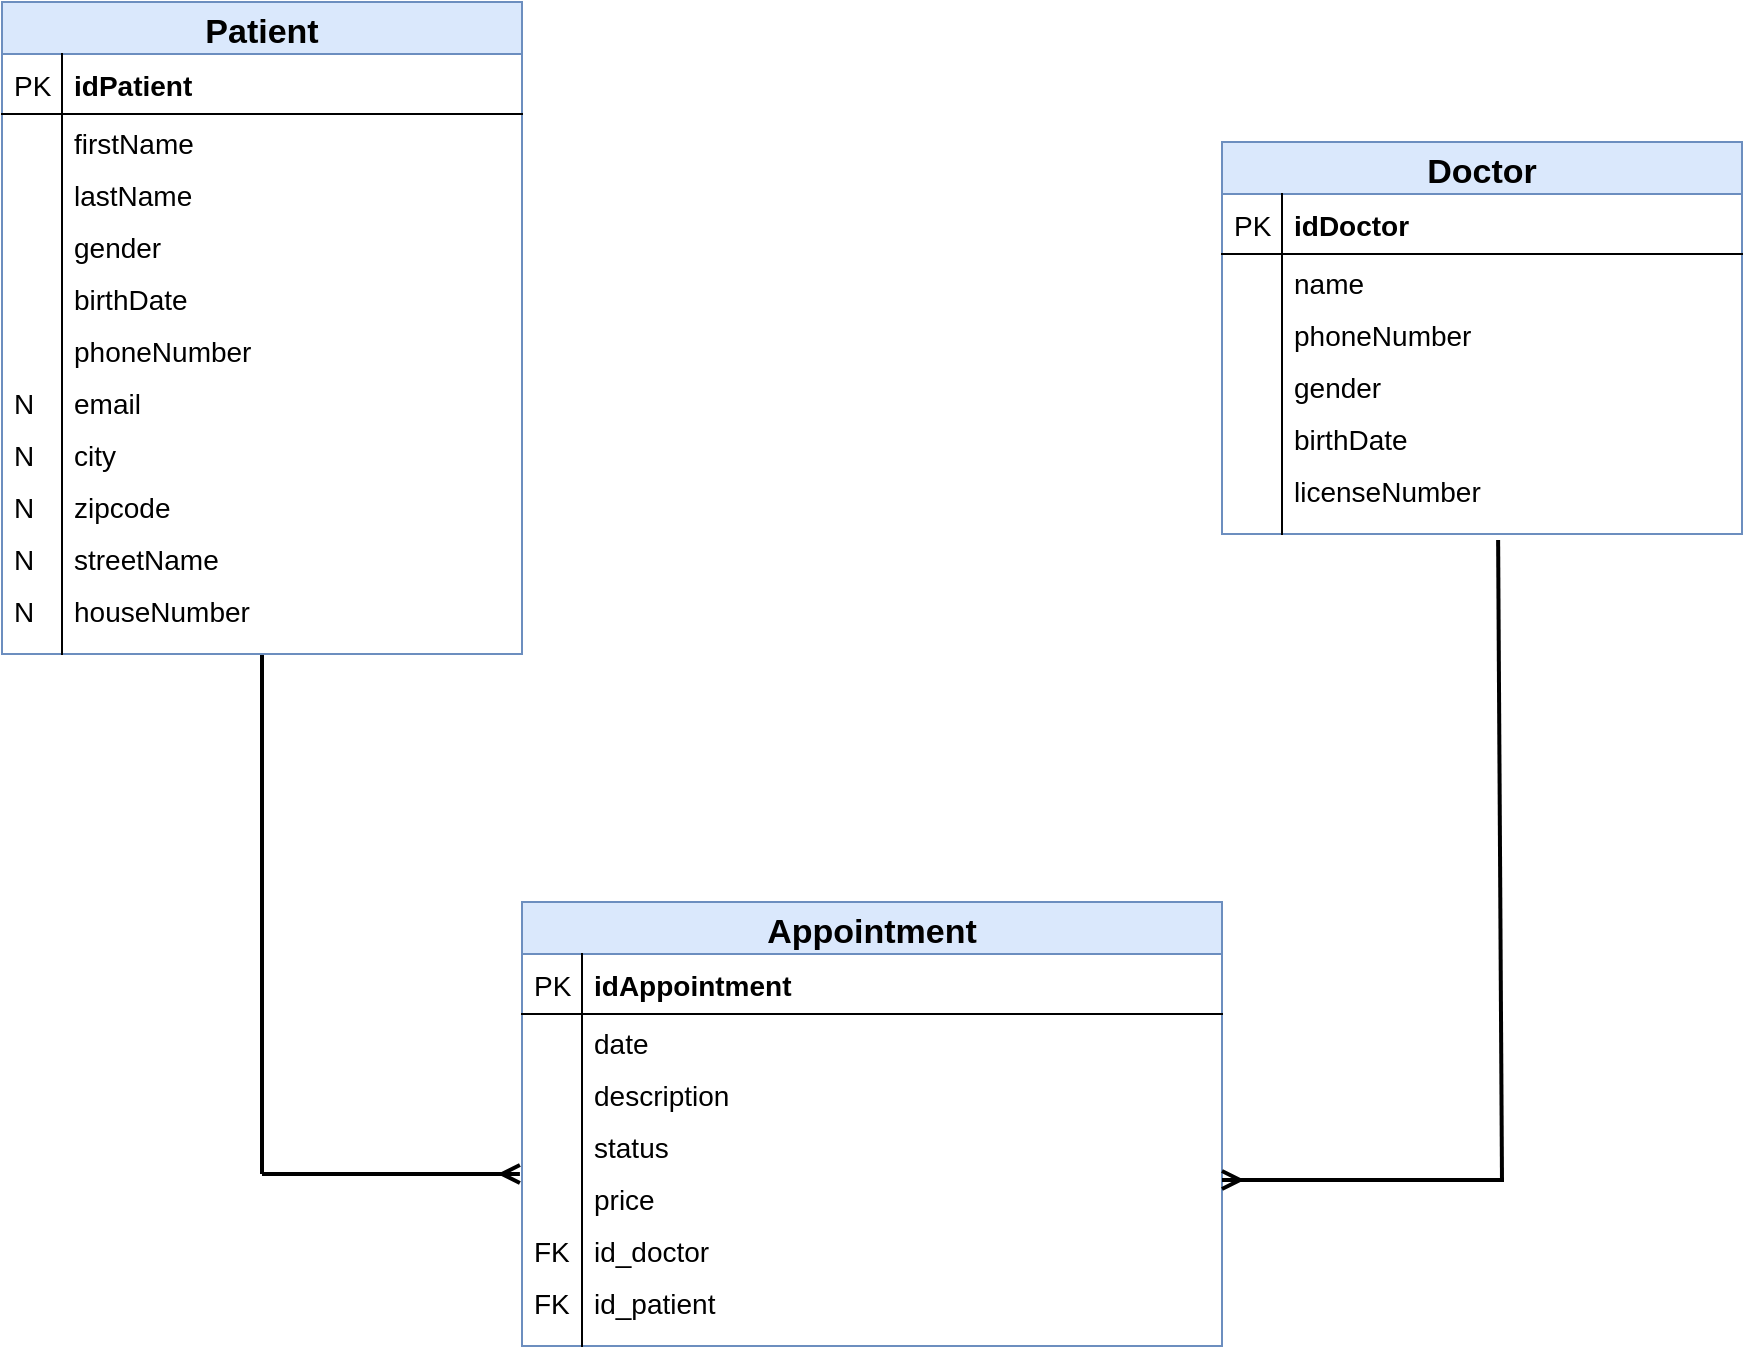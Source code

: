 <mxfile version="12.4.2" type="device" pages="1"><diagram name="Page-1" id="e56a1550-8fbb-45ad-956c-1786394a9013"><mxGraphModel dx="1459" dy="822" grid="1" gridSize="10" guides="1" tooltips="1" connect="1" arrows="1" fold="1" page="1" pageScale="1" pageWidth="1100" pageHeight="850" background="#ffffff" math="0" shadow="0"><root><mxCell id="0"/><mxCell id="1" parent="0"/><mxCell id="VXuOfU6xuhXamqNINk5C-121" style="edgeStyle=orthogonalEdgeStyle;orthogonalLoop=1;jettySize=auto;html=1;fontSize=14;strokeColor=#000000;rounded=0;endArrow=none;endFill=0;strokeWidth=2;" edge="1" parent="1" source="VXuOfU6xuhXamqNINk5C-1"><mxGeometry relative="1" as="geometry"><mxPoint x="210" y="626" as="targetPoint"/></mxGeometry></mxCell><mxCell id="VXuOfU6xuhXamqNINk5C-1" value="Patient" style="swimlane;fontStyle=1;childLayout=stackLayout;horizontal=1;startSize=26;fillColor=#dae8fc;horizontalStack=0;resizeParent=1;resizeParentMax=0;resizeLast=0;collapsible=1;marginBottom=0;swimlaneFillColor=#ffffff;align=center;fontSize=17;strokeColor=#6c8ebf;" vertex="1" parent="1"><mxGeometry x="80" y="40" width="260" height="326" as="geometry"/></mxCell><mxCell id="VXuOfU6xuhXamqNINk5C-2" value="idPatient" style="shape=partialRectangle;top=0;left=0;right=0;bottom=1;align=left;verticalAlign=middle;fillColor=none;spacingLeft=34;spacingRight=4;overflow=hidden;rotatable=0;points=[[0,0.5],[1,0.5]];portConstraint=eastwest;dropTarget=0;fontStyle=1;fontSize=14;" vertex="1" parent="VXuOfU6xuhXamqNINk5C-1"><mxGeometry y="26" width="260" height="30" as="geometry"/></mxCell><mxCell id="VXuOfU6xuhXamqNINk5C-3" value="PK" style="shape=partialRectangle;top=0;left=0;bottom=0;fillColor=none;align=left;verticalAlign=middle;spacingLeft=4;spacingRight=4;overflow=hidden;rotatable=0;points=[];portConstraint=eastwest;part=1;fontSize=14;" vertex="1" connectable="0" parent="VXuOfU6xuhXamqNINk5C-2"><mxGeometry width="30" height="30" as="geometry"/></mxCell><mxCell id="VXuOfU6xuhXamqNINk5C-4" value="firstName&#10;" style="shape=partialRectangle;top=0;left=0;right=0;bottom=0;align=left;verticalAlign=top;fillColor=none;spacingLeft=34;spacingRight=4;overflow=hidden;rotatable=0;points=[[0,0.5],[1,0.5]];portConstraint=eastwest;dropTarget=0;fontSize=14;" vertex="1" parent="VXuOfU6xuhXamqNINk5C-1"><mxGeometry y="56" width="260" height="26" as="geometry"/></mxCell><mxCell id="VXuOfU6xuhXamqNINk5C-5" value="" style="shape=partialRectangle;top=0;left=0;bottom=0;fillColor=none;align=left;verticalAlign=top;spacingLeft=4;spacingRight=4;overflow=hidden;rotatable=0;points=[];portConstraint=eastwest;part=1;fontSize=12;" vertex="1" connectable="0" parent="VXuOfU6xuhXamqNINk5C-4"><mxGeometry width="30" height="26" as="geometry"/></mxCell><mxCell id="VXuOfU6xuhXamqNINk5C-6" value="lastName&#10;" style="shape=partialRectangle;top=0;left=0;right=0;bottom=0;align=left;verticalAlign=top;fillColor=none;spacingLeft=34;spacingRight=4;overflow=hidden;rotatable=0;points=[[0,0.5],[1,0.5]];portConstraint=eastwest;dropTarget=0;fontSize=14;" vertex="1" parent="VXuOfU6xuhXamqNINk5C-1"><mxGeometry y="82" width="260" height="26" as="geometry"/></mxCell><mxCell id="VXuOfU6xuhXamqNINk5C-7" value="" style="shape=partialRectangle;top=0;left=0;bottom=0;fillColor=none;align=left;verticalAlign=top;spacingLeft=4;spacingRight=4;overflow=hidden;rotatable=0;points=[];portConstraint=eastwest;part=1;fontSize=12;" vertex="1" connectable="0" parent="VXuOfU6xuhXamqNINk5C-6"><mxGeometry width="30" height="26" as="geometry"/></mxCell><mxCell id="VXuOfU6xuhXamqNINk5C-8" value="gender&#10;" style="shape=partialRectangle;top=0;left=0;right=0;bottom=0;align=left;verticalAlign=top;fillColor=none;spacingLeft=34;spacingRight=4;overflow=hidden;rotatable=0;points=[[0,0.5],[1,0.5]];portConstraint=eastwest;dropTarget=0;fontSize=14;" vertex="1" parent="VXuOfU6xuhXamqNINk5C-1"><mxGeometry y="108" width="260" height="26" as="geometry"/></mxCell><mxCell id="VXuOfU6xuhXamqNINk5C-9" value="" style="shape=partialRectangle;top=0;left=0;bottom=0;fillColor=none;align=left;verticalAlign=top;spacingLeft=4;spacingRight=4;overflow=hidden;rotatable=0;points=[];portConstraint=eastwest;part=1;fontSize=12;" vertex="1" connectable="0" parent="VXuOfU6xuhXamqNINk5C-8"><mxGeometry width="30" height="26" as="geometry"/></mxCell><mxCell id="VXuOfU6xuhXamqNINk5C-16" value="birthDate&#10;" style="shape=partialRectangle;top=0;left=0;right=0;bottom=0;align=left;verticalAlign=top;fillColor=none;spacingLeft=34;spacingRight=4;overflow=hidden;rotatable=0;points=[[0,0.5],[1,0.5]];portConstraint=eastwest;dropTarget=0;fontSize=14;" vertex="1" parent="VXuOfU6xuhXamqNINk5C-1"><mxGeometry y="134" width="260" height="26" as="geometry"/></mxCell><mxCell id="VXuOfU6xuhXamqNINk5C-17" value="" style="shape=partialRectangle;top=0;left=0;bottom=0;fillColor=none;align=left;verticalAlign=top;spacingLeft=4;spacingRight=4;overflow=hidden;rotatable=0;points=[];portConstraint=eastwest;part=1;fontSize=12;" vertex="1" connectable="0" parent="VXuOfU6xuhXamqNINk5C-16"><mxGeometry width="30" height="26" as="geometry"/></mxCell><mxCell id="VXuOfU6xuhXamqNINk5C-33" value="phoneNumber&#10;" style="shape=partialRectangle;top=0;left=0;right=0;bottom=0;align=left;verticalAlign=top;fillColor=none;spacingLeft=34;spacingRight=4;overflow=hidden;rotatable=0;points=[[0,0.5],[1,0.5]];portConstraint=eastwest;dropTarget=0;fontSize=14;" vertex="1" parent="VXuOfU6xuhXamqNINk5C-1"><mxGeometry y="160" width="260" height="26" as="geometry"/></mxCell><mxCell id="VXuOfU6xuhXamqNINk5C-34" value="" style="shape=partialRectangle;top=0;left=0;bottom=0;fillColor=none;align=left;verticalAlign=top;spacingLeft=4;spacingRight=4;overflow=hidden;rotatable=0;points=[];portConstraint=eastwest;part=1;fontSize=12;" vertex="1" connectable="0" parent="VXuOfU6xuhXamqNINk5C-33"><mxGeometry width="30" height="26" as="geometry"/></mxCell><mxCell id="VXuOfU6xuhXamqNINk5C-45" value="email&#10;" style="shape=partialRectangle;top=0;left=0;right=0;bottom=0;align=left;verticalAlign=top;fillColor=none;spacingLeft=34;spacingRight=4;overflow=hidden;rotatable=0;points=[[0,0.5],[1,0.5]];portConstraint=eastwest;dropTarget=0;fontSize=14;" vertex="1" parent="VXuOfU6xuhXamqNINk5C-1"><mxGeometry y="186" width="260" height="26" as="geometry"/></mxCell><mxCell id="VXuOfU6xuhXamqNINk5C-46" value="N" style="shape=partialRectangle;top=0;left=0;bottom=0;fillColor=none;align=left;verticalAlign=top;spacingLeft=4;spacingRight=4;overflow=hidden;rotatable=0;points=[];portConstraint=eastwest;part=1;fontSize=14;" vertex="1" connectable="0" parent="VXuOfU6xuhXamqNINk5C-45"><mxGeometry width="30" height="26" as="geometry"/></mxCell><mxCell id="VXuOfU6xuhXamqNINk5C-37" value="city&#10;" style="shape=partialRectangle;top=0;left=0;right=0;bottom=0;align=left;verticalAlign=top;fillColor=none;spacingLeft=34;spacingRight=4;overflow=hidden;rotatable=0;points=[[0,0.5],[1,0.5]];portConstraint=eastwest;dropTarget=0;fontSize=14;" vertex="1" parent="VXuOfU6xuhXamqNINk5C-1"><mxGeometry y="212" width="260" height="26" as="geometry"/></mxCell><mxCell id="VXuOfU6xuhXamqNINk5C-38" value="N" style="shape=partialRectangle;top=0;left=0;bottom=0;fillColor=none;align=left;verticalAlign=top;spacingLeft=4;spacingRight=4;overflow=hidden;rotatable=0;points=[];portConstraint=eastwest;part=1;fontSize=14;" vertex="1" connectable="0" parent="VXuOfU6xuhXamqNINk5C-37"><mxGeometry width="30" height="26" as="geometry"/></mxCell><mxCell id="VXuOfU6xuhXamqNINk5C-39" value="zipcode" style="shape=partialRectangle;top=0;left=0;right=0;bottom=0;align=left;verticalAlign=top;fillColor=none;spacingLeft=34;spacingRight=4;overflow=hidden;rotatable=0;points=[[0,0.5],[1,0.5]];portConstraint=eastwest;dropTarget=0;fontSize=14;" vertex="1" parent="VXuOfU6xuhXamqNINk5C-1"><mxGeometry y="238" width="260" height="26" as="geometry"/></mxCell><mxCell id="VXuOfU6xuhXamqNINk5C-40" value="N" style="shape=partialRectangle;top=0;left=0;bottom=0;fillColor=none;align=left;verticalAlign=top;spacingLeft=4;spacingRight=4;overflow=hidden;rotatable=0;points=[];portConstraint=eastwest;part=1;fontSize=14;" vertex="1" connectable="0" parent="VXuOfU6xuhXamqNINk5C-39"><mxGeometry width="30" height="26" as="geometry"/></mxCell><mxCell id="VXuOfU6xuhXamqNINk5C-47" value="streetName" style="shape=partialRectangle;top=0;left=0;right=0;bottom=0;align=left;verticalAlign=top;fillColor=none;spacingLeft=34;spacingRight=4;overflow=hidden;rotatable=0;points=[[0,0.5],[1,0.5]];portConstraint=eastwest;dropTarget=0;fontSize=14;" vertex="1" parent="VXuOfU6xuhXamqNINk5C-1"><mxGeometry y="264" width="260" height="26" as="geometry"/></mxCell><mxCell id="VXuOfU6xuhXamqNINk5C-48" value="N" style="shape=partialRectangle;top=0;left=0;bottom=0;fillColor=none;align=left;verticalAlign=top;spacingLeft=4;spacingRight=4;overflow=hidden;rotatable=0;points=[];portConstraint=eastwest;part=1;fontSize=14;" vertex="1" connectable="0" parent="VXuOfU6xuhXamqNINk5C-47"><mxGeometry width="30" height="26" as="geometry"/></mxCell><mxCell id="VXuOfU6xuhXamqNINk5C-51" value="houseNumber&#10;" style="shape=partialRectangle;top=0;left=0;right=0;bottom=0;align=left;verticalAlign=top;fillColor=none;spacingLeft=34;spacingRight=4;overflow=hidden;rotatable=0;points=[[0,0.5],[1,0.5]];portConstraint=eastwest;dropTarget=0;fontSize=14;" vertex="1" parent="VXuOfU6xuhXamqNINk5C-1"><mxGeometry y="290" width="260" height="26" as="geometry"/></mxCell><mxCell id="VXuOfU6xuhXamqNINk5C-52" value="N" style="shape=partialRectangle;top=0;left=0;bottom=0;fillColor=none;align=left;verticalAlign=top;spacingLeft=4;spacingRight=4;overflow=hidden;rotatable=0;points=[];portConstraint=eastwest;part=1;fontSize=14;" vertex="1" connectable="0" parent="VXuOfU6xuhXamqNINk5C-51"><mxGeometry width="30" height="26" as="geometry"/></mxCell><mxCell id="VXuOfU6xuhXamqNINk5C-10" value="" style="shape=partialRectangle;top=0;left=0;right=0;bottom=0;align=left;verticalAlign=top;fillColor=none;spacingLeft=34;spacingRight=4;overflow=hidden;rotatable=0;points=[[0,0.5],[1,0.5]];portConstraint=eastwest;dropTarget=0;fontSize=14;" vertex="1" parent="VXuOfU6xuhXamqNINk5C-1"><mxGeometry y="316" width="260" height="10" as="geometry"/></mxCell><mxCell id="VXuOfU6xuhXamqNINk5C-11" value="" style="shape=partialRectangle;top=0;left=0;bottom=0;fillColor=none;align=left;verticalAlign=top;spacingLeft=4;spacingRight=4;overflow=hidden;rotatable=0;points=[];portConstraint=eastwest;part=1;fontSize=12;" vertex="1" connectable="0" parent="VXuOfU6xuhXamqNINk5C-10"><mxGeometry width="30" height="10" as="geometry"/></mxCell><mxCell id="VXuOfU6xuhXamqNINk5C-83" value="Doctor" style="swimlane;fontStyle=1;childLayout=stackLayout;horizontal=1;startSize=26;fillColor=#dae8fc;horizontalStack=0;resizeParent=1;resizeParentMax=0;resizeLast=0;collapsible=1;marginBottom=0;swimlaneFillColor=#ffffff;align=center;fontSize=17;strokeColor=#6c8ebf;" vertex="1" parent="1"><mxGeometry x="690" y="110" width="260" height="196" as="geometry"/></mxCell><mxCell id="VXuOfU6xuhXamqNINk5C-84" value="idDoctor" style="shape=partialRectangle;top=0;left=0;right=0;bottom=1;align=left;verticalAlign=middle;fillColor=none;spacingLeft=34;spacingRight=4;overflow=hidden;rotatable=0;points=[[0,0.5],[1,0.5]];portConstraint=eastwest;dropTarget=0;fontStyle=1;fontSize=14;" vertex="1" parent="VXuOfU6xuhXamqNINk5C-83"><mxGeometry y="26" width="260" height="30" as="geometry"/></mxCell><mxCell id="VXuOfU6xuhXamqNINk5C-85" value="PK" style="shape=partialRectangle;top=0;left=0;bottom=0;fillColor=none;align=left;verticalAlign=middle;spacingLeft=4;spacingRight=4;overflow=hidden;rotatable=0;points=[];portConstraint=eastwest;part=1;fontSize=14;" vertex="1" connectable="0" parent="VXuOfU6xuhXamqNINk5C-84"><mxGeometry width="30" height="30" as="geometry"/></mxCell><mxCell id="VXuOfU6xuhXamqNINk5C-86" value="name" style="shape=partialRectangle;top=0;left=0;right=0;bottom=0;align=left;verticalAlign=top;fillColor=none;spacingLeft=34;spacingRight=4;overflow=hidden;rotatable=0;points=[[0,0.5],[1,0.5]];portConstraint=eastwest;dropTarget=0;fontSize=14;" vertex="1" parent="VXuOfU6xuhXamqNINk5C-83"><mxGeometry y="56" width="260" height="26" as="geometry"/></mxCell><mxCell id="VXuOfU6xuhXamqNINk5C-87" value="" style="shape=partialRectangle;top=0;left=0;bottom=0;fillColor=none;align=left;verticalAlign=top;spacingLeft=4;spacingRight=4;overflow=hidden;rotatable=0;points=[];portConstraint=eastwest;part=1;fontSize=12;" vertex="1" connectable="0" parent="VXuOfU6xuhXamqNINk5C-86"><mxGeometry width="30" height="26" as="geometry"/></mxCell><mxCell id="VXuOfU6xuhXamqNINk5C-88" value="phoneNumber" style="shape=partialRectangle;top=0;left=0;right=0;bottom=0;align=left;verticalAlign=top;fillColor=none;spacingLeft=34;spacingRight=4;overflow=hidden;rotatable=0;points=[[0,0.5],[1,0.5]];portConstraint=eastwest;dropTarget=0;fontSize=14;" vertex="1" parent="VXuOfU6xuhXamqNINk5C-83"><mxGeometry y="82" width="260" height="26" as="geometry"/></mxCell><mxCell id="VXuOfU6xuhXamqNINk5C-89" value="" style="shape=partialRectangle;top=0;left=0;bottom=0;fillColor=none;align=left;verticalAlign=top;spacingLeft=4;spacingRight=4;overflow=hidden;rotatable=0;points=[];portConstraint=eastwest;part=1;fontSize=12;" vertex="1" connectable="0" parent="VXuOfU6xuhXamqNINk5C-88"><mxGeometry width="30" height="26" as="geometry"/></mxCell><mxCell id="VXuOfU6xuhXamqNINk5C-90" value="gender" style="shape=partialRectangle;top=0;left=0;right=0;bottom=0;align=left;verticalAlign=top;fillColor=none;spacingLeft=34;spacingRight=4;overflow=hidden;rotatable=0;points=[[0,0.5],[1,0.5]];portConstraint=eastwest;dropTarget=0;fontSize=14;" vertex="1" parent="VXuOfU6xuhXamqNINk5C-83"><mxGeometry y="108" width="260" height="26" as="geometry"/></mxCell><mxCell id="VXuOfU6xuhXamqNINk5C-91" value="" style="shape=partialRectangle;top=0;left=0;bottom=0;fillColor=none;align=left;verticalAlign=top;spacingLeft=4;spacingRight=4;overflow=hidden;rotatable=0;points=[];portConstraint=eastwest;part=1;fontSize=12;" vertex="1" connectable="0" parent="VXuOfU6xuhXamqNINk5C-90"><mxGeometry width="30" height="26" as="geometry"/></mxCell><mxCell id="VXuOfU6xuhXamqNINk5C-94" value="birthDate" style="shape=partialRectangle;top=0;left=0;right=0;bottom=0;align=left;verticalAlign=top;fillColor=none;spacingLeft=34;spacingRight=4;overflow=hidden;rotatable=0;points=[[0,0.5],[1,0.5]];portConstraint=eastwest;dropTarget=0;fontSize=14;" vertex="1" parent="VXuOfU6xuhXamqNINk5C-83"><mxGeometry y="134" width="260" height="26" as="geometry"/></mxCell><mxCell id="VXuOfU6xuhXamqNINk5C-95" value="" style="shape=partialRectangle;top=0;left=0;bottom=0;fillColor=none;align=left;verticalAlign=top;spacingLeft=4;spacingRight=4;overflow=hidden;rotatable=0;points=[];portConstraint=eastwest;part=1;fontSize=12;" vertex="1" connectable="0" parent="VXuOfU6xuhXamqNINk5C-94"><mxGeometry width="30" height="26" as="geometry"/></mxCell><mxCell id="VXuOfU6xuhXamqNINk5C-98" value="licenseNumber" style="shape=partialRectangle;top=0;left=0;right=0;bottom=0;align=left;verticalAlign=top;fillColor=none;spacingLeft=34;spacingRight=4;overflow=hidden;rotatable=0;points=[[0,0.5],[1,0.5]];portConstraint=eastwest;dropTarget=0;fontSize=14;" vertex="1" parent="VXuOfU6xuhXamqNINk5C-83"><mxGeometry y="160" width="260" height="26" as="geometry"/></mxCell><mxCell id="VXuOfU6xuhXamqNINk5C-99" value="" style="shape=partialRectangle;top=0;left=0;bottom=0;fillColor=none;align=left;verticalAlign=top;spacingLeft=4;spacingRight=4;overflow=hidden;rotatable=0;points=[];portConstraint=eastwest;part=1;fontSize=12;" vertex="1" connectable="0" parent="VXuOfU6xuhXamqNINk5C-98"><mxGeometry width="30" height="26" as="geometry"/></mxCell><mxCell id="VXuOfU6xuhXamqNINk5C-92" value="" style="shape=partialRectangle;top=0;left=0;right=0;bottom=0;align=left;verticalAlign=top;fillColor=none;spacingLeft=34;spacingRight=4;overflow=hidden;rotatable=0;points=[[0,0.5],[1,0.5]];portConstraint=eastwest;dropTarget=0;fontSize=12;" vertex="1" parent="VXuOfU6xuhXamqNINk5C-83"><mxGeometry y="186" width="260" height="10" as="geometry"/></mxCell><mxCell id="VXuOfU6xuhXamqNINk5C-93" value="" style="shape=partialRectangle;top=0;left=0;bottom=0;fillColor=none;align=left;verticalAlign=top;spacingLeft=4;spacingRight=4;overflow=hidden;rotatable=0;points=[];portConstraint=eastwest;part=1;fontSize=12;" vertex="1" connectable="0" parent="VXuOfU6xuhXamqNINk5C-92"><mxGeometry width="30" height="10" as="geometry"/></mxCell><mxCell id="VXuOfU6xuhXamqNINk5C-100" value="Appointment" style="swimlane;fontStyle=1;childLayout=stackLayout;horizontal=1;startSize=26;fillColor=#dae8fc;horizontalStack=0;resizeParent=1;resizeParentMax=0;resizeLast=0;collapsible=1;marginBottom=0;swimlaneFillColor=#ffffff;align=center;fontSize=17;strokeColor=#6c8ebf;" vertex="1" parent="1"><mxGeometry x="340" y="490" width="350" height="222" as="geometry"/></mxCell><mxCell id="VXuOfU6xuhXamqNINk5C-101" value="idAppointment" style="shape=partialRectangle;top=0;left=0;right=0;bottom=1;align=left;verticalAlign=middle;fillColor=none;spacingLeft=34;spacingRight=4;overflow=hidden;rotatable=0;points=[[0,0.5],[1,0.5]];portConstraint=eastwest;dropTarget=0;fontStyle=1;fontSize=14;" vertex="1" parent="VXuOfU6xuhXamqNINk5C-100"><mxGeometry y="26" width="350" height="30" as="geometry"/></mxCell><mxCell id="VXuOfU6xuhXamqNINk5C-102" value="PK" style="shape=partialRectangle;top=0;left=0;bottom=0;fillColor=none;align=left;verticalAlign=middle;spacingLeft=4;spacingRight=4;overflow=hidden;rotatable=0;points=[];portConstraint=eastwest;part=1;fontSize=14;" vertex="1" connectable="0" parent="VXuOfU6xuhXamqNINk5C-101"><mxGeometry width="30" height="30" as="geometry"/></mxCell><mxCell id="VXuOfU6xuhXamqNINk5C-103" value="date" style="shape=partialRectangle;top=0;left=0;right=0;bottom=0;align=left;verticalAlign=top;fillColor=none;spacingLeft=34;spacingRight=4;overflow=hidden;rotatable=0;points=[[0,0.5],[1,0.5]];portConstraint=eastwest;dropTarget=0;fontSize=14;" vertex="1" parent="VXuOfU6xuhXamqNINk5C-100"><mxGeometry y="56" width="350" height="26" as="geometry"/></mxCell><mxCell id="VXuOfU6xuhXamqNINk5C-104" value="" style="shape=partialRectangle;top=0;left=0;bottom=0;fillColor=none;align=left;verticalAlign=top;spacingLeft=4;spacingRight=4;overflow=hidden;rotatable=0;points=[];portConstraint=eastwest;part=1;fontSize=12;" vertex="1" connectable="0" parent="VXuOfU6xuhXamqNINk5C-103"><mxGeometry width="30" height="26" as="geometry"/></mxCell><mxCell id="VXuOfU6xuhXamqNINk5C-105" value="description" style="shape=partialRectangle;top=0;left=0;right=0;bottom=0;align=left;verticalAlign=top;fillColor=none;spacingLeft=34;spacingRight=4;overflow=hidden;rotatable=0;points=[[0,0.5],[1,0.5]];portConstraint=eastwest;dropTarget=0;fontSize=14;" vertex="1" parent="VXuOfU6xuhXamqNINk5C-100"><mxGeometry y="82" width="350" height="26" as="geometry"/></mxCell><mxCell id="VXuOfU6xuhXamqNINk5C-106" value="" style="shape=partialRectangle;top=0;left=0;bottom=0;fillColor=none;align=left;verticalAlign=top;spacingLeft=4;spacingRight=4;overflow=hidden;rotatable=0;points=[];portConstraint=eastwest;part=1;fontSize=12;" vertex="1" connectable="0" parent="VXuOfU6xuhXamqNINk5C-105"><mxGeometry width="30" height="26" as="geometry"/></mxCell><mxCell id="VXuOfU6xuhXamqNINk5C-107" value="status" style="shape=partialRectangle;top=0;left=0;right=0;bottom=0;align=left;verticalAlign=top;fillColor=none;spacingLeft=34;spacingRight=4;overflow=hidden;rotatable=0;points=[[0,0.5],[1,0.5]];portConstraint=eastwest;dropTarget=0;fontSize=14;" vertex="1" parent="VXuOfU6xuhXamqNINk5C-100"><mxGeometry y="108" width="350" height="26" as="geometry"/></mxCell><mxCell id="VXuOfU6xuhXamqNINk5C-108" value="" style="shape=partialRectangle;top=0;left=0;bottom=0;fillColor=none;align=left;verticalAlign=top;spacingLeft=4;spacingRight=4;overflow=hidden;rotatable=0;points=[];portConstraint=eastwest;part=1;fontSize=12;" vertex="1" connectable="0" parent="VXuOfU6xuhXamqNINk5C-107"><mxGeometry width="30" height="26" as="geometry"/></mxCell><mxCell id="VXuOfU6xuhXamqNINk5C-111" value="price" style="shape=partialRectangle;top=0;left=0;right=0;bottom=0;align=left;verticalAlign=top;fillColor=none;spacingLeft=34;spacingRight=4;overflow=hidden;rotatable=0;points=[[0,0.5],[1,0.5]];portConstraint=eastwest;dropTarget=0;fontSize=14;" vertex="1" parent="VXuOfU6xuhXamqNINk5C-100"><mxGeometry y="134" width="350" height="26" as="geometry"/></mxCell><mxCell id="VXuOfU6xuhXamqNINk5C-112" value="" style="shape=partialRectangle;top=0;left=0;bottom=0;fillColor=none;align=left;verticalAlign=top;spacingLeft=4;spacingRight=4;overflow=hidden;rotatable=0;points=[];portConstraint=eastwest;part=1;fontSize=12;" vertex="1" connectable="0" parent="VXuOfU6xuhXamqNINk5C-111"><mxGeometry width="30" height="26" as="geometry"/></mxCell><mxCell id="VXuOfU6xuhXamqNINk5C-113" value="id_doctor" style="shape=partialRectangle;top=0;left=0;right=0;bottom=0;align=left;verticalAlign=top;fillColor=none;spacingLeft=34;spacingRight=4;overflow=hidden;rotatable=0;points=[[0,0.5],[1,0.5]];portConstraint=eastwest;dropTarget=0;fontSize=14;" vertex="1" parent="VXuOfU6xuhXamqNINk5C-100"><mxGeometry y="160" width="350" height="26" as="geometry"/></mxCell><mxCell id="VXuOfU6xuhXamqNINk5C-114" value="FK" style="shape=partialRectangle;top=0;left=0;bottom=0;fillColor=none;align=left;verticalAlign=top;spacingLeft=4;spacingRight=4;overflow=hidden;rotatable=0;points=[];portConstraint=eastwest;part=1;fontSize=14;" vertex="1" connectable="0" parent="VXuOfU6xuhXamqNINk5C-113"><mxGeometry width="30" height="26" as="geometry"/></mxCell><mxCell id="VXuOfU6xuhXamqNINk5C-115" value="id_patient" style="shape=partialRectangle;top=0;left=0;right=0;bottom=0;align=left;verticalAlign=top;fillColor=none;spacingLeft=34;spacingRight=4;overflow=hidden;rotatable=0;points=[[0,0.5],[1,0.5]];portConstraint=eastwest;dropTarget=0;fontSize=14;" vertex="1" parent="VXuOfU6xuhXamqNINk5C-100"><mxGeometry y="186" width="350" height="26" as="geometry"/></mxCell><mxCell id="VXuOfU6xuhXamqNINk5C-116" value="FK" style="shape=partialRectangle;top=0;left=0;bottom=0;fillColor=none;align=left;verticalAlign=top;spacingLeft=4;spacingRight=4;overflow=hidden;rotatable=0;points=[];portConstraint=eastwest;part=1;fontSize=14;" vertex="1" connectable="0" parent="VXuOfU6xuhXamqNINk5C-115"><mxGeometry width="30" height="26" as="geometry"/></mxCell><mxCell id="VXuOfU6xuhXamqNINk5C-109" value="" style="shape=partialRectangle;top=0;left=0;right=0;bottom=0;align=left;verticalAlign=top;fillColor=none;spacingLeft=34;spacingRight=4;overflow=hidden;rotatable=0;points=[[0,0.5],[1,0.5]];portConstraint=eastwest;dropTarget=0;fontSize=12;" vertex="1" parent="VXuOfU6xuhXamqNINk5C-100"><mxGeometry y="212" width="350" height="10" as="geometry"/></mxCell><mxCell id="VXuOfU6xuhXamqNINk5C-110" value="" style="shape=partialRectangle;top=0;left=0;bottom=0;fillColor=none;align=left;verticalAlign=top;spacingLeft=4;spacingRight=4;overflow=hidden;rotatable=0;points=[];portConstraint=eastwest;part=1;fontSize=12;" vertex="1" connectable="0" parent="VXuOfU6xuhXamqNINk5C-109"><mxGeometry width="30" height="10" as="geometry"/></mxCell><mxCell id="VXuOfU6xuhXamqNINk5C-120" value="" style="edgeStyle=entityRelationEdgeStyle;fontSize=12;html=1;endArrow=ERmany;entryX=-0.003;entryY=0.077;entryDx=0;entryDy=0;entryPerimeter=0;rounded=0;strokeWidth=2;" edge="1" parent="1" target="VXuOfU6xuhXamqNINk5C-111"><mxGeometry width="100" height="100" relative="1" as="geometry"><mxPoint x="210" y="626" as="sourcePoint"/><mxPoint x="180" y="730" as="targetPoint"/></mxGeometry></mxCell><mxCell id="VXuOfU6xuhXamqNINk5C-129" value="" style="endArrow=none;html=1;strokeColor=#000000;fontSize=14;startArrow=ERmany;startFill=0;exitX=1;exitY=0.192;exitDx=0;exitDy=0;exitPerimeter=0;strokeWidth=2;" edge="1" parent="1" source="VXuOfU6xuhXamqNINk5C-111"><mxGeometry width="50" height="50" relative="1" as="geometry"><mxPoint x="740" y="630" as="sourcePoint"/><mxPoint x="830" y="629" as="targetPoint"/></mxGeometry></mxCell><mxCell id="VXuOfU6xuhXamqNINk5C-131" value="" style="endArrow=none;html=1;strokeColor=#000000;fontSize=14;entryX=0.531;entryY=1.3;entryDx=0;entryDy=0;entryPerimeter=0;rounded=0;strokeWidth=2;" edge="1" parent="1" target="VXuOfU6xuhXamqNINk5C-92"><mxGeometry width="50" height="50" relative="1" as="geometry"><mxPoint x="830" y="630" as="sourcePoint"/><mxPoint x="880" y="620" as="targetPoint"/></mxGeometry></mxCell></root></mxGraphModel></diagram></mxfile>